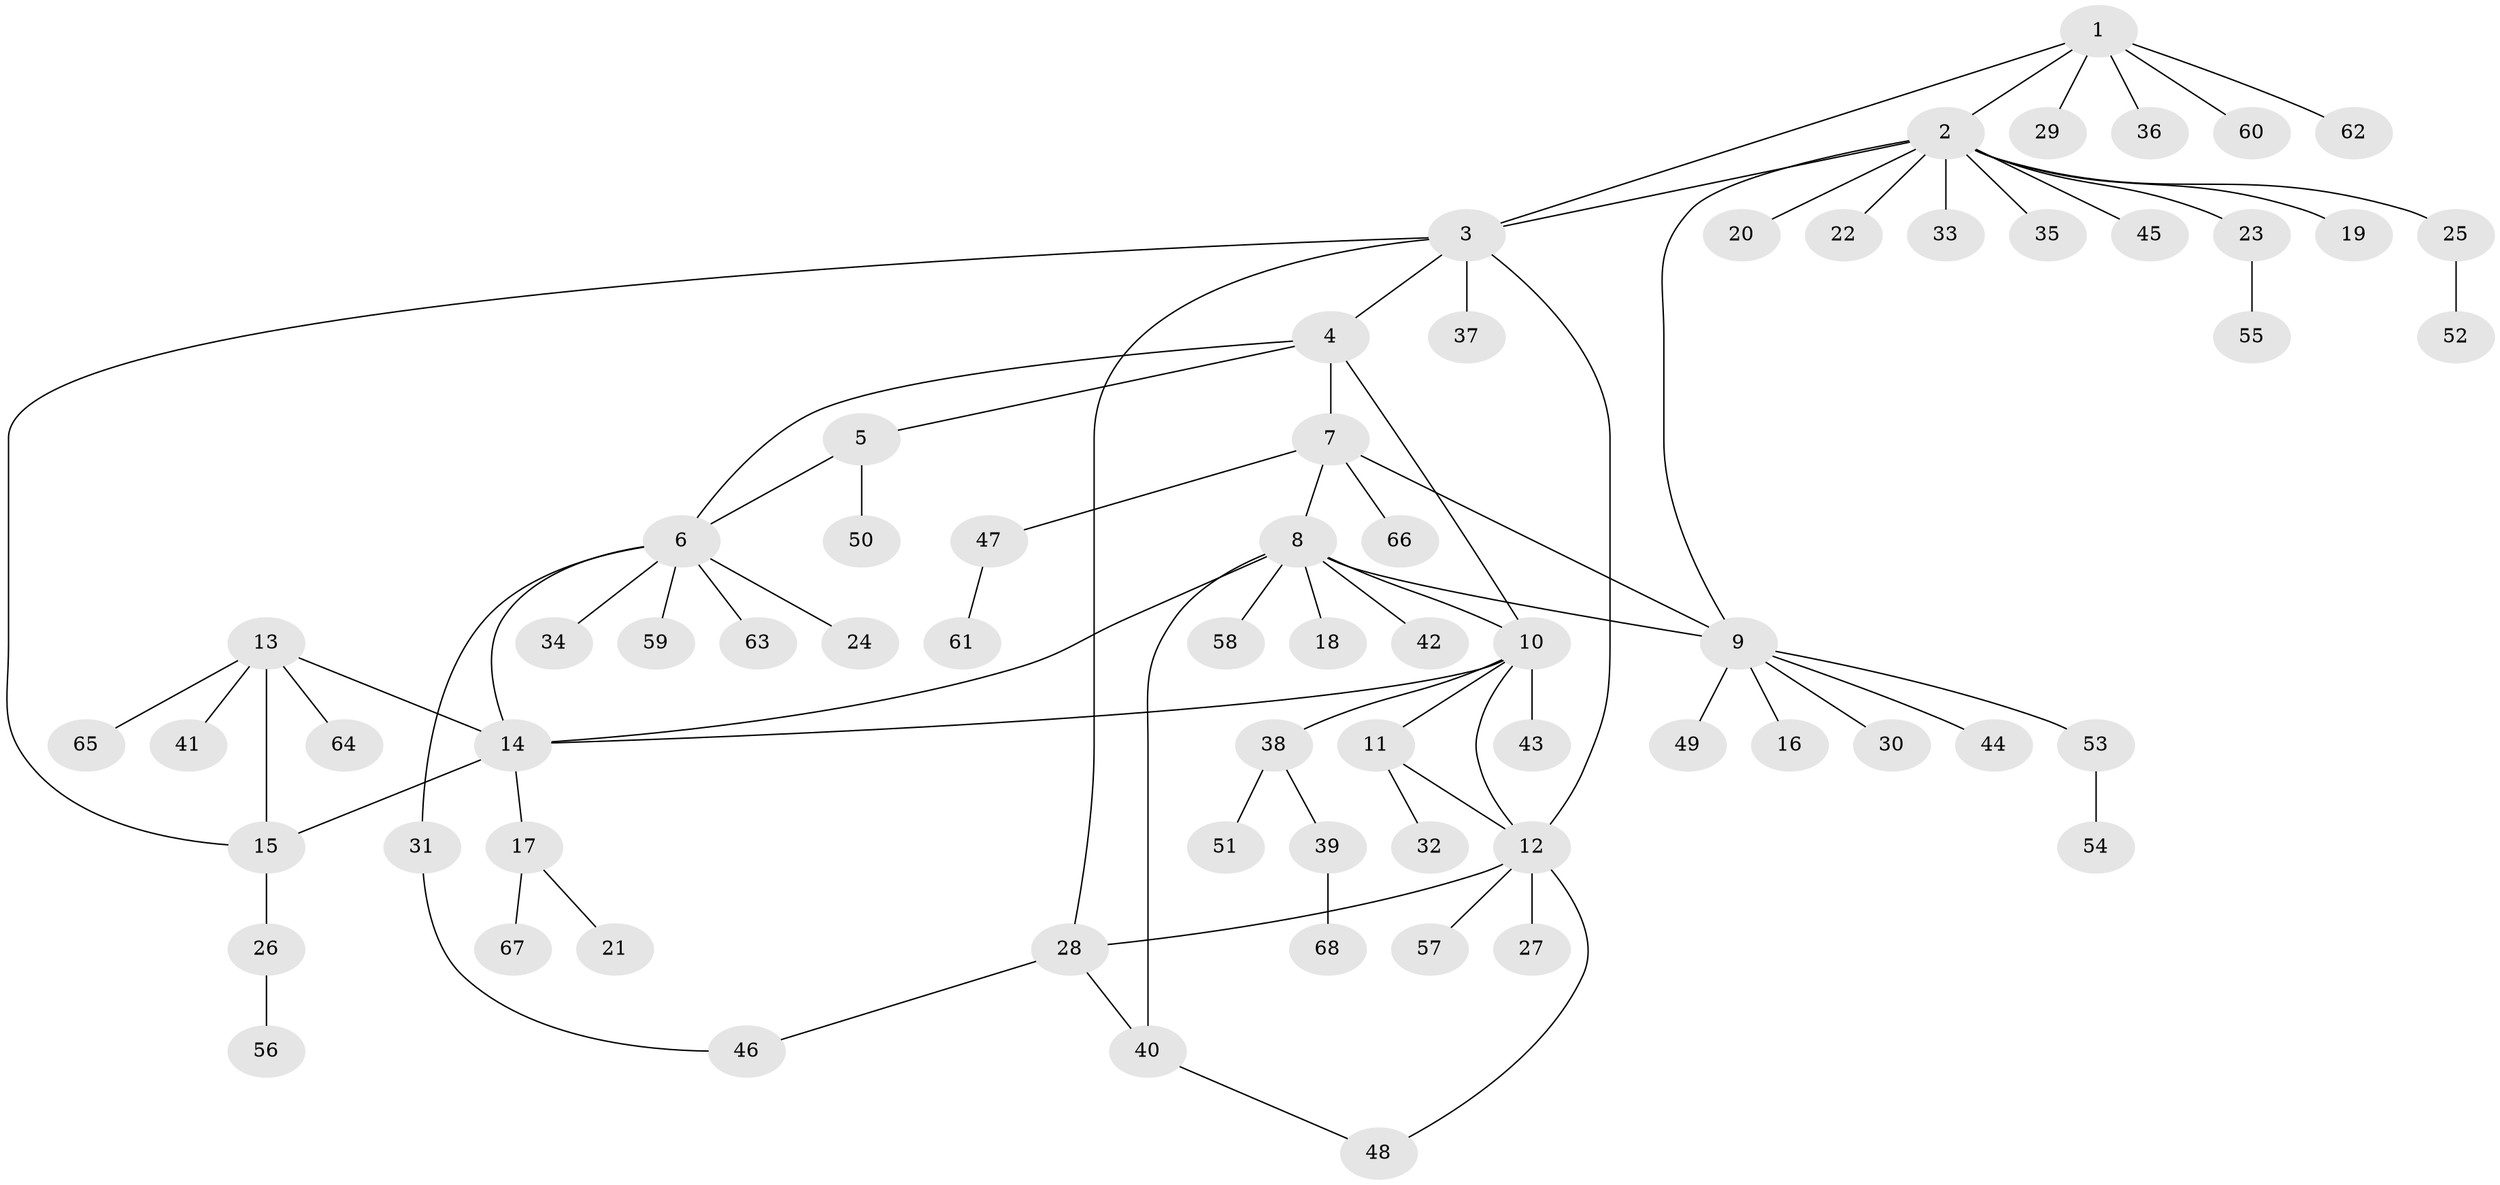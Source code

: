 // Generated by graph-tools (version 1.1) at 2025/15/03/09/25 04:15:44]
// undirected, 68 vertices, 82 edges
graph export_dot {
graph [start="1"]
  node [color=gray90,style=filled];
  1;
  2;
  3;
  4;
  5;
  6;
  7;
  8;
  9;
  10;
  11;
  12;
  13;
  14;
  15;
  16;
  17;
  18;
  19;
  20;
  21;
  22;
  23;
  24;
  25;
  26;
  27;
  28;
  29;
  30;
  31;
  32;
  33;
  34;
  35;
  36;
  37;
  38;
  39;
  40;
  41;
  42;
  43;
  44;
  45;
  46;
  47;
  48;
  49;
  50;
  51;
  52;
  53;
  54;
  55;
  56;
  57;
  58;
  59;
  60;
  61;
  62;
  63;
  64;
  65;
  66;
  67;
  68;
  1 -- 2;
  1 -- 3;
  1 -- 29;
  1 -- 36;
  1 -- 60;
  1 -- 62;
  2 -- 3;
  2 -- 9;
  2 -- 19;
  2 -- 20;
  2 -- 22;
  2 -- 23;
  2 -- 25;
  2 -- 33;
  2 -- 35;
  2 -- 45;
  3 -- 4;
  3 -- 12;
  3 -- 15;
  3 -- 28;
  3 -- 37;
  4 -- 5;
  4 -- 6;
  4 -- 7;
  4 -- 10;
  5 -- 6;
  5 -- 50;
  6 -- 14;
  6 -- 24;
  6 -- 31;
  6 -- 34;
  6 -- 59;
  6 -- 63;
  7 -- 8;
  7 -- 9;
  7 -- 47;
  7 -- 66;
  8 -- 9;
  8 -- 10;
  8 -- 14;
  8 -- 18;
  8 -- 40;
  8 -- 42;
  8 -- 58;
  9 -- 16;
  9 -- 30;
  9 -- 44;
  9 -- 49;
  9 -- 53;
  10 -- 11;
  10 -- 12;
  10 -- 14;
  10 -- 38;
  10 -- 43;
  11 -- 12;
  11 -- 32;
  12 -- 27;
  12 -- 28;
  12 -- 48;
  12 -- 57;
  13 -- 14;
  13 -- 15;
  13 -- 41;
  13 -- 64;
  13 -- 65;
  14 -- 15;
  14 -- 17;
  15 -- 26;
  17 -- 21;
  17 -- 67;
  23 -- 55;
  25 -- 52;
  26 -- 56;
  28 -- 40;
  28 -- 46;
  31 -- 46;
  38 -- 39;
  38 -- 51;
  39 -- 68;
  40 -- 48;
  47 -- 61;
  53 -- 54;
}
